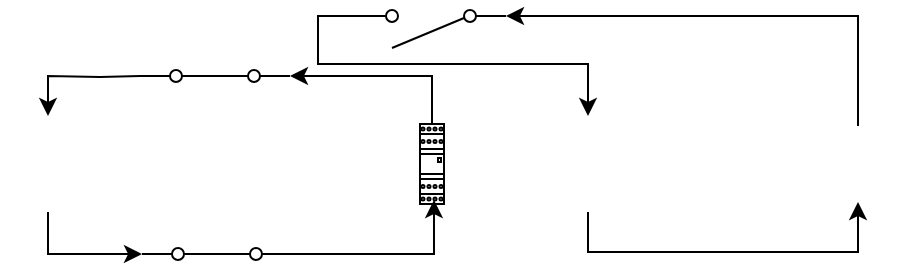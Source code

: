 <mxfile version="21.2.3" type="device">
  <diagram name="Page-1" id="HjDszdRHoM0E5MkDWGMr">
    <mxGraphModel dx="1434" dy="717" grid="1" gridSize="10" guides="1" tooltips="1" connect="1" arrows="1" fold="1" page="1" pageScale="1" pageWidth="850" pageHeight="1100" math="0" shadow="0">
      <root>
        <mxCell id="0" />
        <mxCell id="1" parent="0" />
        <mxCell id="w-P_uFRrlAQFHveuq1Co-14" style="edgeStyle=orthogonalEdgeStyle;rounded=0;orthogonalLoop=1;jettySize=auto;html=1;entryX=1;entryY=0.8;entryDx=0;entryDy=0;" edge="1" parent="1" source="w-P_uFRrlAQFHveuq1Co-2">
          <mxGeometry relative="1" as="geometry">
            <mxPoint x="315" y="276" as="targetPoint" />
            <Array as="points">
              <mxPoint x="386" y="276" />
            </Array>
          </mxGeometry>
        </mxCell>
        <mxCell id="w-P_uFRrlAQFHveuq1Co-2" value="" style="verticalLabelPosition=bottom;dashed=0;shadow=0;html=1;align=center;verticalAlign=top;shape=mxgraph.cabinets.plugin_relay_2;" vertex="1" parent="1">
          <mxGeometry x="380" y="300" width="12" height="40" as="geometry" />
        </mxCell>
        <mxCell id="w-P_uFRrlAQFHveuq1Co-25" style="edgeStyle=orthogonalEdgeStyle;rounded=0;orthogonalLoop=1;jettySize=auto;html=1;exitX=0;exitY=0.5;exitDx=0;exitDy=0;entryX=0;entryY=0.8;entryDx=0;entryDy=0;" edge="1" parent="1" source="w-P_uFRrlAQFHveuq1Co-5" target="w-P_uFRrlAQFHveuq1Co-24">
          <mxGeometry relative="1" as="geometry" />
        </mxCell>
        <mxCell id="w-P_uFRrlAQFHveuq1Co-5" value="" style="shape=image;html=1;verticalAlign=top;verticalLabelPosition=bottom;labelBackgroundColor=#ffffff;imageAspect=0;aspect=fixed;image=https://cdn4.iconfinder.com/data/icons/essential-app-2/16/charging-energy-battery-electricity-128.png;rotation=-90;" vertex="1" parent="1">
          <mxGeometry x="170" y="296" width="48" height="48" as="geometry" />
        </mxCell>
        <mxCell id="w-P_uFRrlAQFHveuq1Co-15" style="edgeStyle=orthogonalEdgeStyle;rounded=0;orthogonalLoop=1;jettySize=auto;html=1;exitX=0;exitY=0.8;exitDx=0;exitDy=0;entryX=1;entryY=0.5;entryDx=0;entryDy=0;" edge="1" parent="1" target="w-P_uFRrlAQFHveuq1Co-5">
          <mxGeometry relative="1" as="geometry">
            <mxPoint x="240" y="276" as="sourcePoint" />
          </mxGeometry>
        </mxCell>
        <mxCell id="w-P_uFRrlAQFHveuq1Co-21" style="edgeStyle=orthogonalEdgeStyle;rounded=0;orthogonalLoop=1;jettySize=auto;html=1;exitX=0;exitY=0.8;exitDx=0;exitDy=0;entryX=1;entryY=0.5;entryDx=0;entryDy=0;" edge="1" parent="1" target="w-P_uFRrlAQFHveuq1Co-11">
          <mxGeometry relative="1" as="geometry">
            <mxPoint x="348.5" y="246" as="sourcePoint" />
            <Array as="points">
              <mxPoint x="329" y="246" />
              <mxPoint x="329" y="270" />
              <mxPoint x="464" y="270" />
            </Array>
          </mxGeometry>
        </mxCell>
        <mxCell id="w-P_uFRrlAQFHveuq1Co-29" style="edgeStyle=orthogonalEdgeStyle;rounded=0;orthogonalLoop=1;jettySize=auto;html=1;exitX=0;exitY=0.5;exitDx=0;exitDy=0;entryX=0.5;entryY=1;entryDx=0;entryDy=0;" edge="1" parent="1" source="w-P_uFRrlAQFHveuq1Co-11" target="w-P_uFRrlAQFHveuq1Co-28">
          <mxGeometry relative="1" as="geometry" />
        </mxCell>
        <mxCell id="w-P_uFRrlAQFHveuq1Co-11" value="" style="shape=image;html=1;verticalAlign=top;verticalLabelPosition=bottom;labelBackgroundColor=#ffffff;imageAspect=0;aspect=fixed;image=https://cdn4.iconfinder.com/data/icons/essential-app-2/16/charging-energy-battery-electricity-128.png;rotation=-90;" vertex="1" parent="1">
          <mxGeometry x="440" y="296" width="48" height="48" as="geometry" />
        </mxCell>
        <mxCell id="w-P_uFRrlAQFHveuq1Co-22" value="" style="html=1;shape=mxgraph.electrical.electro-mechanical.singleSwitch;aspect=fixed;elSwitchState=on;" vertex="1" parent="1">
          <mxGeometry x="240" y="260" width="75" height="20" as="geometry" />
        </mxCell>
        <mxCell id="w-P_uFRrlAQFHveuq1Co-23" value="" style="html=1;shape=mxgraph.electrical.electro-mechanical.singleSwitch;aspect=fixed;elSwitchState=off;rotation=-180;" vertex="1" parent="1">
          <mxGeometry x="348" y="242" width="75" height="20" as="geometry" />
        </mxCell>
        <mxCell id="w-P_uFRrlAQFHveuq1Co-26" style="edgeStyle=orthogonalEdgeStyle;rounded=0;orthogonalLoop=1;jettySize=auto;html=1;exitX=1;exitY=0.8;exitDx=0;exitDy=0;entryX=0.583;entryY=0.95;entryDx=0;entryDy=0;entryPerimeter=0;" edge="1" parent="1" source="w-P_uFRrlAQFHveuq1Co-24" target="w-P_uFRrlAQFHveuq1Co-2">
          <mxGeometry relative="1" as="geometry" />
        </mxCell>
        <mxCell id="w-P_uFRrlAQFHveuq1Co-24" value="" style="html=1;shape=mxgraph.electrical.electro-mechanical.singleSwitch;aspect=fixed;elSwitchState=on;" vertex="1" parent="1">
          <mxGeometry x="241" y="349" width="75" height="20" as="geometry" />
        </mxCell>
        <mxCell id="w-P_uFRrlAQFHveuq1Co-30" style="edgeStyle=orthogonalEdgeStyle;rounded=0;orthogonalLoop=1;jettySize=auto;html=1;exitX=0.5;exitY=0;exitDx=0;exitDy=0;entryX=0;entryY=0.8;entryDx=0;entryDy=0;" edge="1" parent="1" source="w-P_uFRrlAQFHveuq1Co-28" target="w-P_uFRrlAQFHveuq1Co-23">
          <mxGeometry relative="1" as="geometry" />
        </mxCell>
        <mxCell id="w-P_uFRrlAQFHveuq1Co-28" value="" style="shape=image;html=1;verticalAlign=top;verticalLabelPosition=bottom;labelBackgroundColor=#ffffff;imageAspect=0;aspect=fixed;image=https://cdn1.iconfinder.com/data/icons/iconoir-vol-3/24/light-bulb-128.png" vertex="1" parent="1">
          <mxGeometry x="580" y="301" width="38" height="38" as="geometry" />
        </mxCell>
      </root>
    </mxGraphModel>
  </diagram>
</mxfile>

